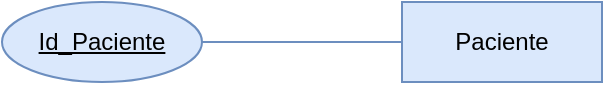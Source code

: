 <mxfile version="24.0.1" type="github">
  <diagram name="Actividad1" id="LUFSYIGvyXg-UxVBX4yC">
    <mxGraphModel dx="858" dy="549" grid="1" gridSize="10" guides="1" tooltips="1" connect="1" arrows="1" fold="1" page="1" pageScale="1" pageWidth="827" pageHeight="1169" math="0" shadow="0">
      <root>
        <mxCell id="0" />
        <mxCell id="1" parent="0" />
        <mxCell id="Dgt4oroOp_vrBVAg9OYl-1" value="Paciente" style="whiteSpace=wrap;html=1;align=center;fillColor=#dae8fc;strokeColor=#6c8ebf;" vertex="1" parent="1">
          <mxGeometry x="360" y="270" width="100" height="40" as="geometry" />
        </mxCell>
        <mxCell id="Dgt4oroOp_vrBVAg9OYl-3" style="edgeStyle=orthogonalEdgeStyle;rounded=0;orthogonalLoop=1;jettySize=auto;html=1;entryX=0;entryY=0.5;entryDx=0;entryDy=0;endArrow=none;endFill=0;fillColor=#dae8fc;strokeColor=#6c8ebf;" edge="1" parent="1" source="Dgt4oroOp_vrBVAg9OYl-2" target="Dgt4oroOp_vrBVAg9OYl-1">
          <mxGeometry relative="1" as="geometry" />
        </mxCell>
        <mxCell id="Dgt4oroOp_vrBVAg9OYl-2" value="Id_Paciente" style="ellipse;whiteSpace=wrap;html=1;align=center;fontStyle=4;fillColor=#dae8fc;strokeColor=#6c8ebf;" vertex="1" parent="1">
          <mxGeometry x="160" y="270" width="100" height="40" as="geometry" />
        </mxCell>
      </root>
    </mxGraphModel>
  </diagram>
</mxfile>
